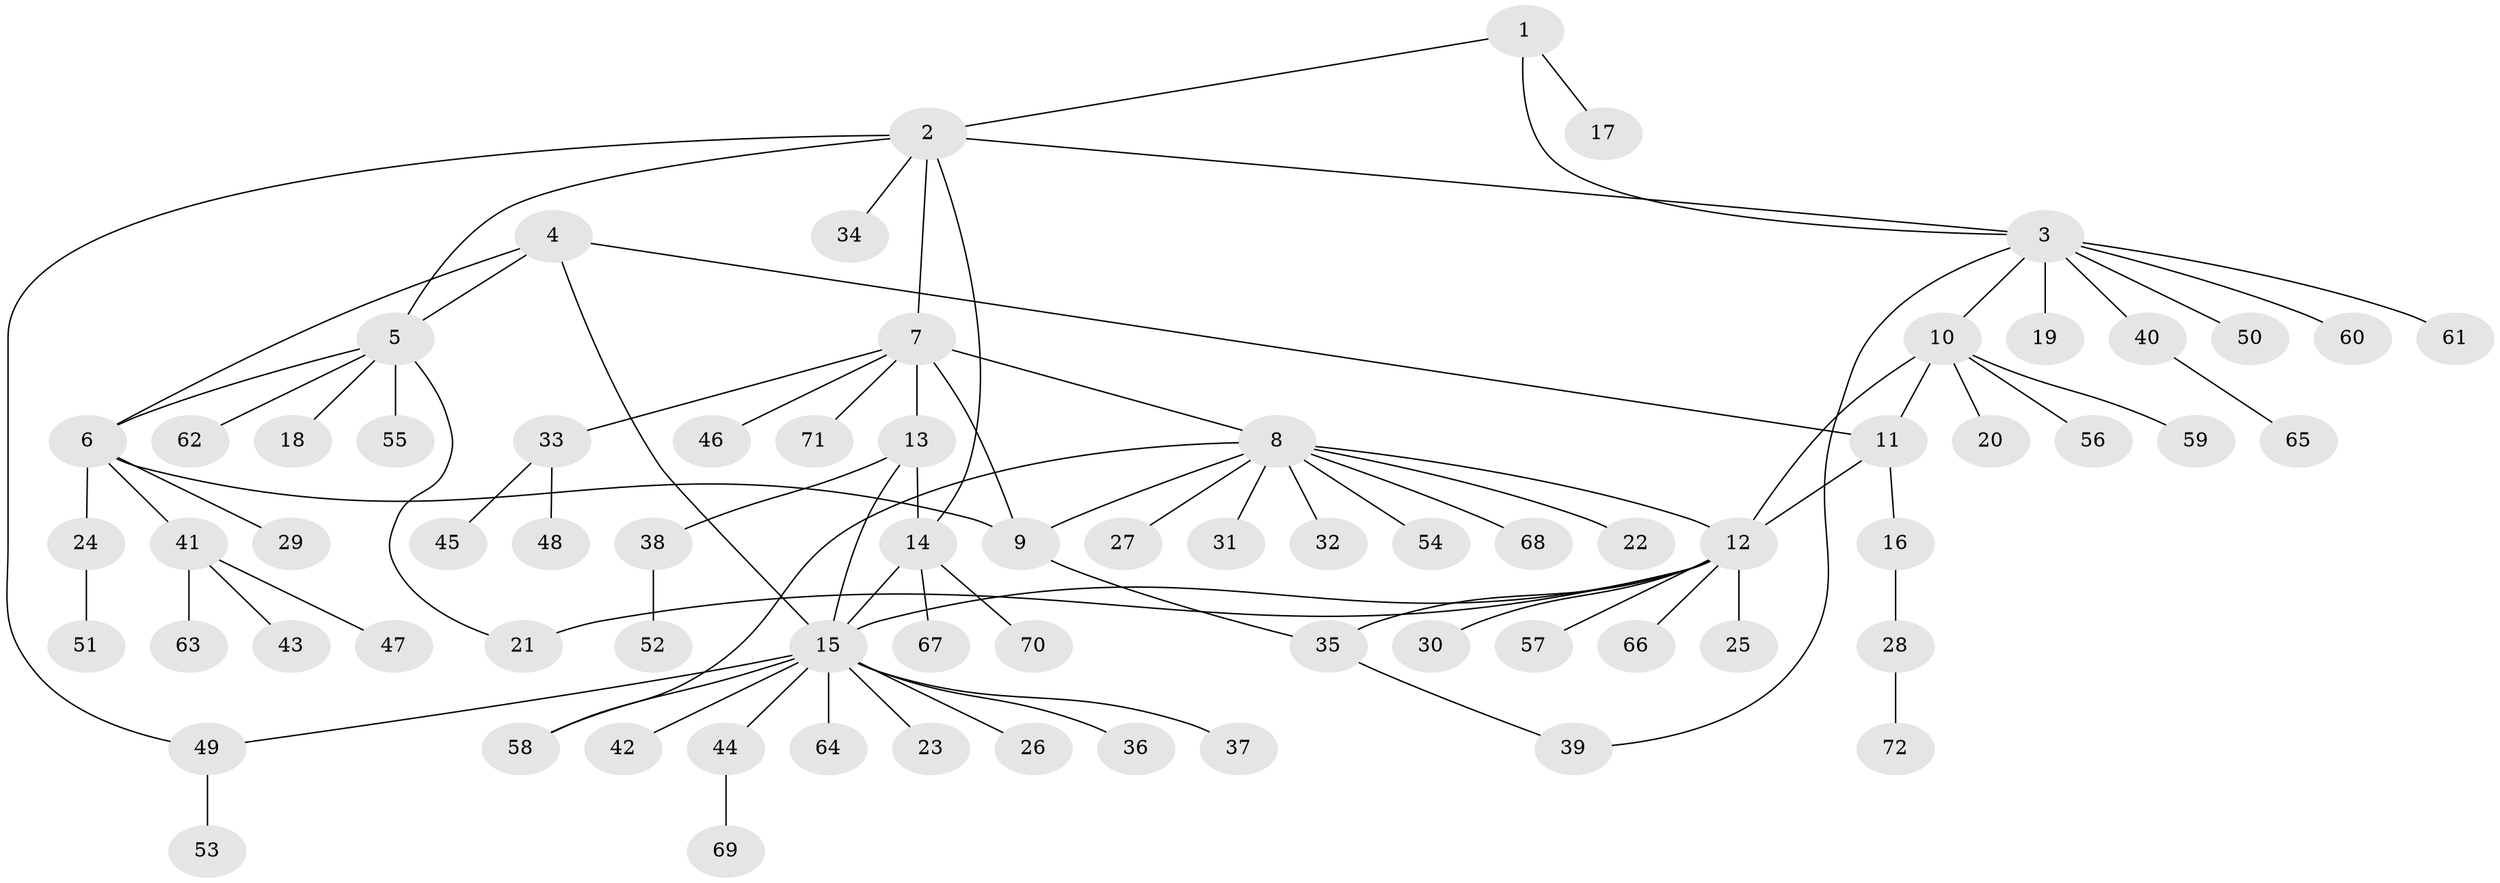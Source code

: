 // coarse degree distribution, {7: 0.06896551724137931, 1: 0.4482758620689655, 5: 0.06896551724137931, 6: 0.10344827586206896, 4: 0.06896551724137931, 2: 0.13793103448275862, 3: 0.06896551724137931, 9: 0.034482758620689655}
// Generated by graph-tools (version 1.1) at 2025/37/03/04/25 23:37:35]
// undirected, 72 vertices, 87 edges
graph export_dot {
  node [color=gray90,style=filled];
  1;
  2;
  3;
  4;
  5;
  6;
  7;
  8;
  9;
  10;
  11;
  12;
  13;
  14;
  15;
  16;
  17;
  18;
  19;
  20;
  21;
  22;
  23;
  24;
  25;
  26;
  27;
  28;
  29;
  30;
  31;
  32;
  33;
  34;
  35;
  36;
  37;
  38;
  39;
  40;
  41;
  42;
  43;
  44;
  45;
  46;
  47;
  48;
  49;
  50;
  51;
  52;
  53;
  54;
  55;
  56;
  57;
  58;
  59;
  60;
  61;
  62;
  63;
  64;
  65;
  66;
  67;
  68;
  69;
  70;
  71;
  72;
  1 -- 2;
  1 -- 3;
  1 -- 17;
  2 -- 3;
  2 -- 5;
  2 -- 7;
  2 -- 14;
  2 -- 34;
  2 -- 49;
  3 -- 10;
  3 -- 19;
  3 -- 39;
  3 -- 40;
  3 -- 50;
  3 -- 60;
  3 -- 61;
  4 -- 5;
  4 -- 6;
  4 -- 11;
  4 -- 15;
  5 -- 6;
  5 -- 18;
  5 -- 21;
  5 -- 55;
  5 -- 62;
  6 -- 9;
  6 -- 24;
  6 -- 29;
  6 -- 41;
  7 -- 8;
  7 -- 9;
  7 -- 13;
  7 -- 33;
  7 -- 46;
  7 -- 71;
  8 -- 9;
  8 -- 12;
  8 -- 22;
  8 -- 27;
  8 -- 31;
  8 -- 32;
  8 -- 54;
  8 -- 58;
  8 -- 68;
  9 -- 35;
  10 -- 11;
  10 -- 12;
  10 -- 20;
  10 -- 56;
  10 -- 59;
  11 -- 12;
  11 -- 16;
  12 -- 15;
  12 -- 21;
  12 -- 25;
  12 -- 30;
  12 -- 35;
  12 -- 57;
  12 -- 66;
  13 -- 14;
  13 -- 15;
  13 -- 38;
  14 -- 15;
  14 -- 67;
  14 -- 70;
  15 -- 23;
  15 -- 26;
  15 -- 36;
  15 -- 37;
  15 -- 42;
  15 -- 44;
  15 -- 49;
  15 -- 58;
  15 -- 64;
  16 -- 28;
  24 -- 51;
  28 -- 72;
  33 -- 45;
  33 -- 48;
  35 -- 39;
  38 -- 52;
  40 -- 65;
  41 -- 43;
  41 -- 47;
  41 -- 63;
  44 -- 69;
  49 -- 53;
}
